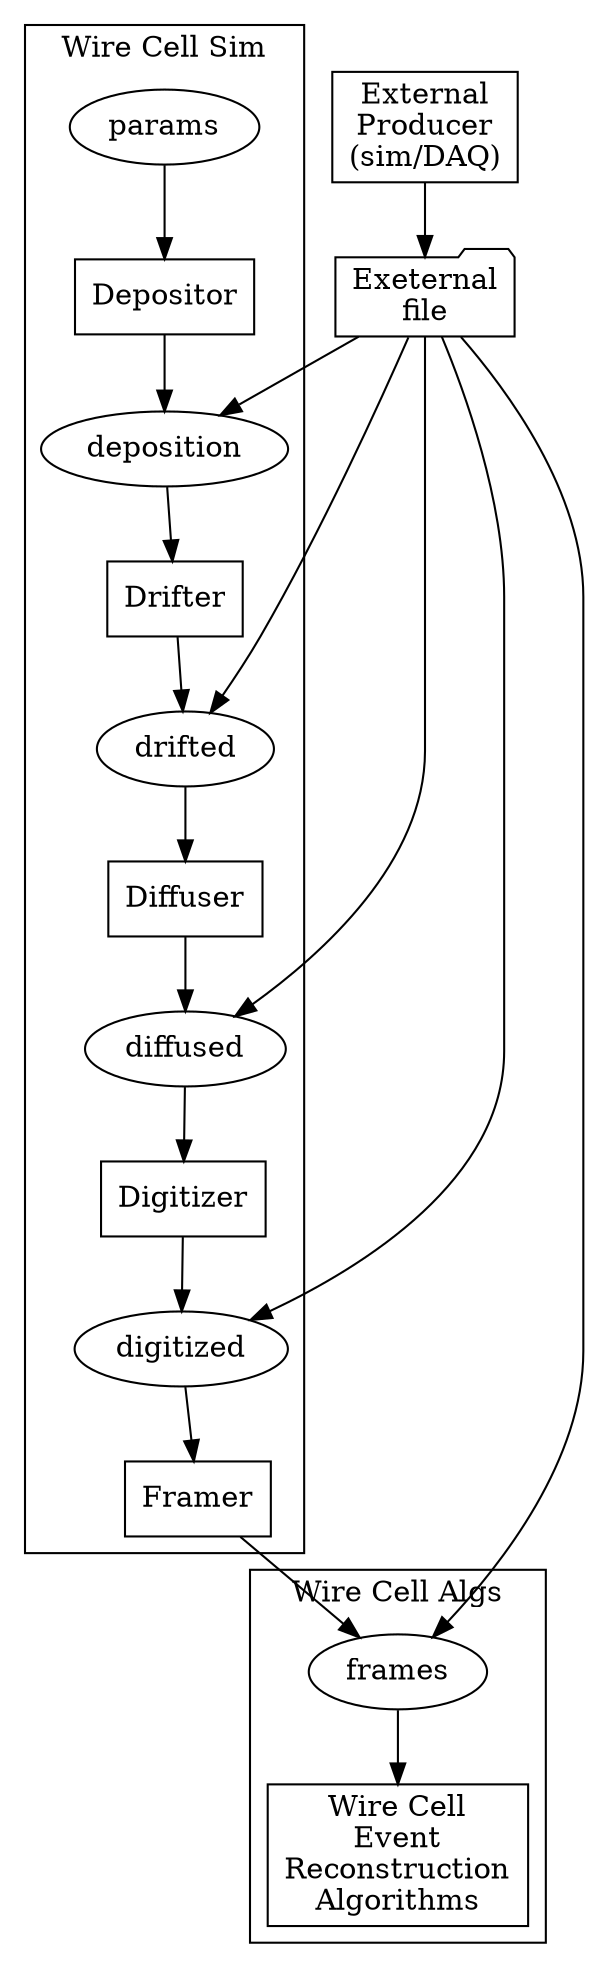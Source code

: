 digraph "G" {
	producer[label="External\nProducer\n(sim/DAQ)",shape=box];
	indata[label="Exeternal\nfile",shape=folder];

	subgraph cluster_sim {
		label="Wire Cell Sim";
		
		params;
		kingen[shape=box,label="Depositor"];
		depos[label="deposition"];
		drift[shape=box, label="Drifter"];
		depos2[label="drifted"];
		diffuser[shape=box, label="Diffuser"];
		diffused[label="diffused"]
		digitizer[shape=box,label="Digitizer"];
		channels[label="digitized"];
		framer[shape=box,label="Framer"];
	}

	
	subgraph cluster_alg {
		label="Wire Cell Algs";
		frames;
		wirecell[shape=box, label="Wire Cell\nEvent\nReconstruction\nAlgorithms"];
	}		  

	producer->indata;
	indata->depos;
	indata->depos2;
	indata->diffused;
	indata->channels;
	indata->frames;
	
	params->kingen->depos->drift->depos2->diffuser->diffused->digitizer->channels->framer->frames->wirecell;
	
}